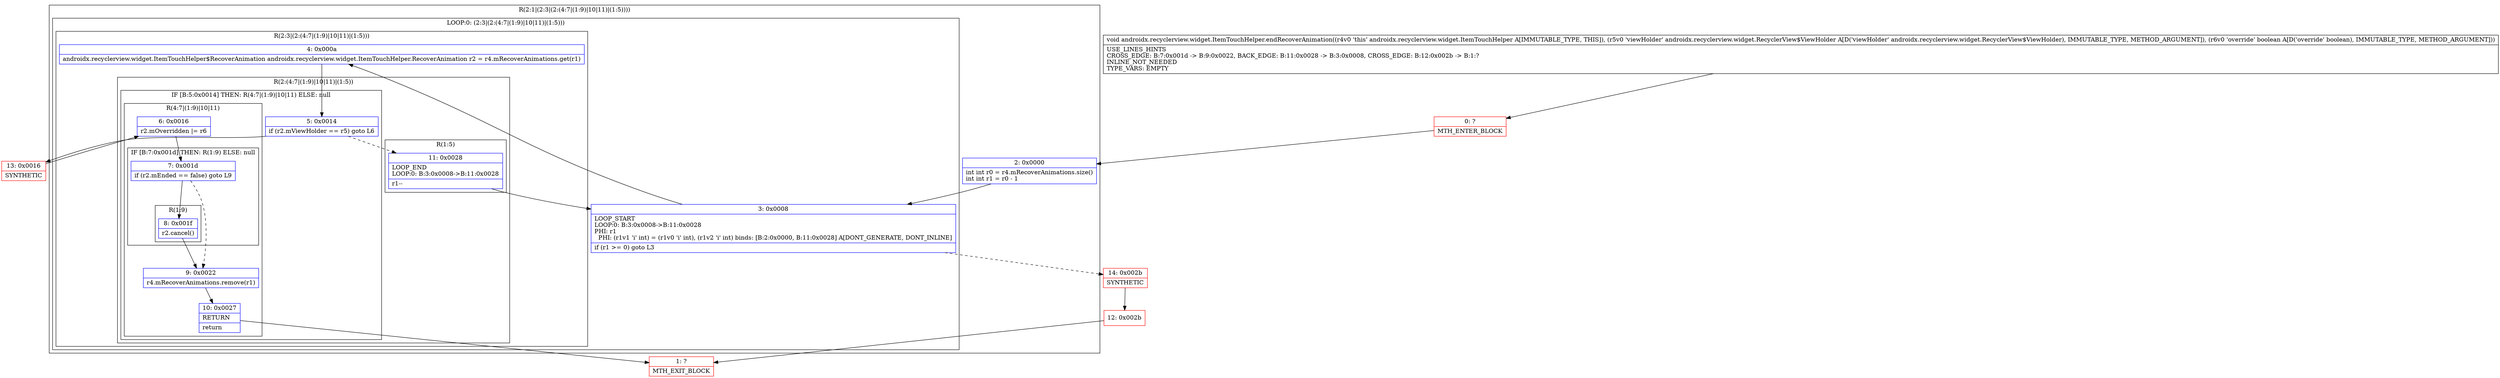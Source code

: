 digraph "CFG forandroidx.recyclerview.widget.ItemTouchHelper.endRecoverAnimation(Landroidx\/recyclerview\/widget\/RecyclerView$ViewHolder;Z)V" {
subgraph cluster_Region_825830290 {
label = "R(2:1|(2:3|(2:(4:7|(1:9)|10|11)|(1:5))))";
node [shape=record,color=blue];
Node_2 [shape=record,label="{2\:\ 0x0000|int int r0 = r4.mRecoverAnimations.size()\lint int r1 = r0 \- 1\l}"];
subgraph cluster_LoopRegion_1679407817 {
label = "LOOP:0: (2:3|(2:(4:7|(1:9)|10|11)|(1:5)))";
node [shape=record,color=blue];
Node_3 [shape=record,label="{3\:\ 0x0008|LOOP_START\lLOOP:0: B:3:0x0008\-\>B:11:0x0028\lPHI: r1 \l  PHI: (r1v1 'i' int) = (r1v0 'i' int), (r1v2 'i' int) binds: [B:2:0x0000, B:11:0x0028] A[DONT_GENERATE, DONT_INLINE]\l|if (r1 \>= 0) goto L3\l}"];
subgraph cluster_Region_1130431140 {
label = "R(2:3|(2:(4:7|(1:9)|10|11)|(1:5)))";
node [shape=record,color=blue];
Node_4 [shape=record,label="{4\:\ 0x000a|androidx.recyclerview.widget.ItemTouchHelper$RecoverAnimation androidx.recyclerview.widget.ItemTouchHelper.RecoverAnimation r2 = r4.mRecoverAnimations.get(r1)\l}"];
subgraph cluster_Region_1076061832 {
label = "R(2:(4:7|(1:9)|10|11)|(1:5))";
node [shape=record,color=blue];
subgraph cluster_IfRegion_303754933 {
label = "IF [B:5:0x0014] THEN: R(4:7|(1:9)|10|11) ELSE: null";
node [shape=record,color=blue];
Node_5 [shape=record,label="{5\:\ 0x0014|if (r2.mViewHolder == r5) goto L6\l}"];
subgraph cluster_Region_998036705 {
label = "R(4:7|(1:9)|10|11)";
node [shape=record,color=blue];
Node_6 [shape=record,label="{6\:\ 0x0016|r2.mOverridden \|= r6\l}"];
subgraph cluster_IfRegion_1356870269 {
label = "IF [B:7:0x001d] THEN: R(1:9) ELSE: null";
node [shape=record,color=blue];
Node_7 [shape=record,label="{7\:\ 0x001d|if (r2.mEnded == false) goto L9\l}"];
subgraph cluster_Region_467631847 {
label = "R(1:9)";
node [shape=record,color=blue];
Node_8 [shape=record,label="{8\:\ 0x001f|r2.cancel()\l}"];
}
}
Node_9 [shape=record,label="{9\:\ 0x0022|r4.mRecoverAnimations.remove(r1)\l}"];
Node_10 [shape=record,label="{10\:\ 0x0027|RETURN\l|return\l}"];
}
}
subgraph cluster_Region_1045405437 {
label = "R(1:5)";
node [shape=record,color=blue];
Node_11 [shape=record,label="{11\:\ 0x0028|LOOP_END\lLOOP:0: B:3:0x0008\-\>B:11:0x0028\l|r1\-\-\l}"];
}
}
}
}
}
Node_0 [shape=record,color=red,label="{0\:\ ?|MTH_ENTER_BLOCK\l}"];
Node_13 [shape=record,color=red,label="{13\:\ 0x0016|SYNTHETIC\l}"];
Node_1 [shape=record,color=red,label="{1\:\ ?|MTH_EXIT_BLOCK\l}"];
Node_14 [shape=record,color=red,label="{14\:\ 0x002b|SYNTHETIC\l}"];
Node_12 [shape=record,color=red,label="{12\:\ 0x002b}"];
MethodNode[shape=record,label="{void androidx.recyclerview.widget.ItemTouchHelper.endRecoverAnimation((r4v0 'this' androidx.recyclerview.widget.ItemTouchHelper A[IMMUTABLE_TYPE, THIS]), (r5v0 'viewHolder' androidx.recyclerview.widget.RecyclerView$ViewHolder A[D('viewHolder' androidx.recyclerview.widget.RecyclerView$ViewHolder), IMMUTABLE_TYPE, METHOD_ARGUMENT]), (r6v0 'override' boolean A[D('override' boolean), IMMUTABLE_TYPE, METHOD_ARGUMENT]))  | USE_LINES_HINTS\lCROSS_EDGE: B:7:0x001d \-\> B:9:0x0022, BACK_EDGE: B:11:0x0028 \-\> B:3:0x0008, CROSS_EDGE: B:12:0x002b \-\> B:1:?\lINLINE_NOT_NEEDED\lTYPE_VARS: EMPTY\l}"];
MethodNode -> Node_0;Node_2 -> Node_3;
Node_3 -> Node_4;
Node_3 -> Node_14[style=dashed];
Node_4 -> Node_5;
Node_5 -> Node_11[style=dashed];
Node_5 -> Node_13;
Node_6 -> Node_7;
Node_7 -> Node_8;
Node_7 -> Node_9[style=dashed];
Node_8 -> Node_9;
Node_9 -> Node_10;
Node_10 -> Node_1;
Node_11 -> Node_3;
Node_0 -> Node_2;
Node_13 -> Node_6;
Node_14 -> Node_12;
Node_12 -> Node_1;
}

